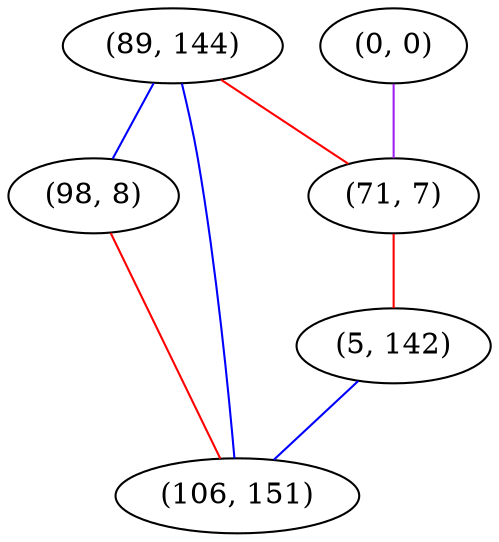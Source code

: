graph "" {
"(89, 144)";
"(0, 0)";
"(98, 8)";
"(71, 7)";
"(5, 142)";
"(106, 151)";
"(89, 144)" -- "(106, 151)"  [color=blue, key=0, weight=3];
"(89, 144)" -- "(98, 8)"  [color=blue, key=0, weight=3];
"(89, 144)" -- "(71, 7)"  [color=red, key=0, weight=1];
"(0, 0)" -- "(71, 7)"  [color=purple, key=0, weight=4];
"(98, 8)" -- "(106, 151)"  [color=red, key=0, weight=1];
"(71, 7)" -- "(5, 142)"  [color=red, key=0, weight=1];
"(5, 142)" -- "(106, 151)"  [color=blue, key=0, weight=3];
}
